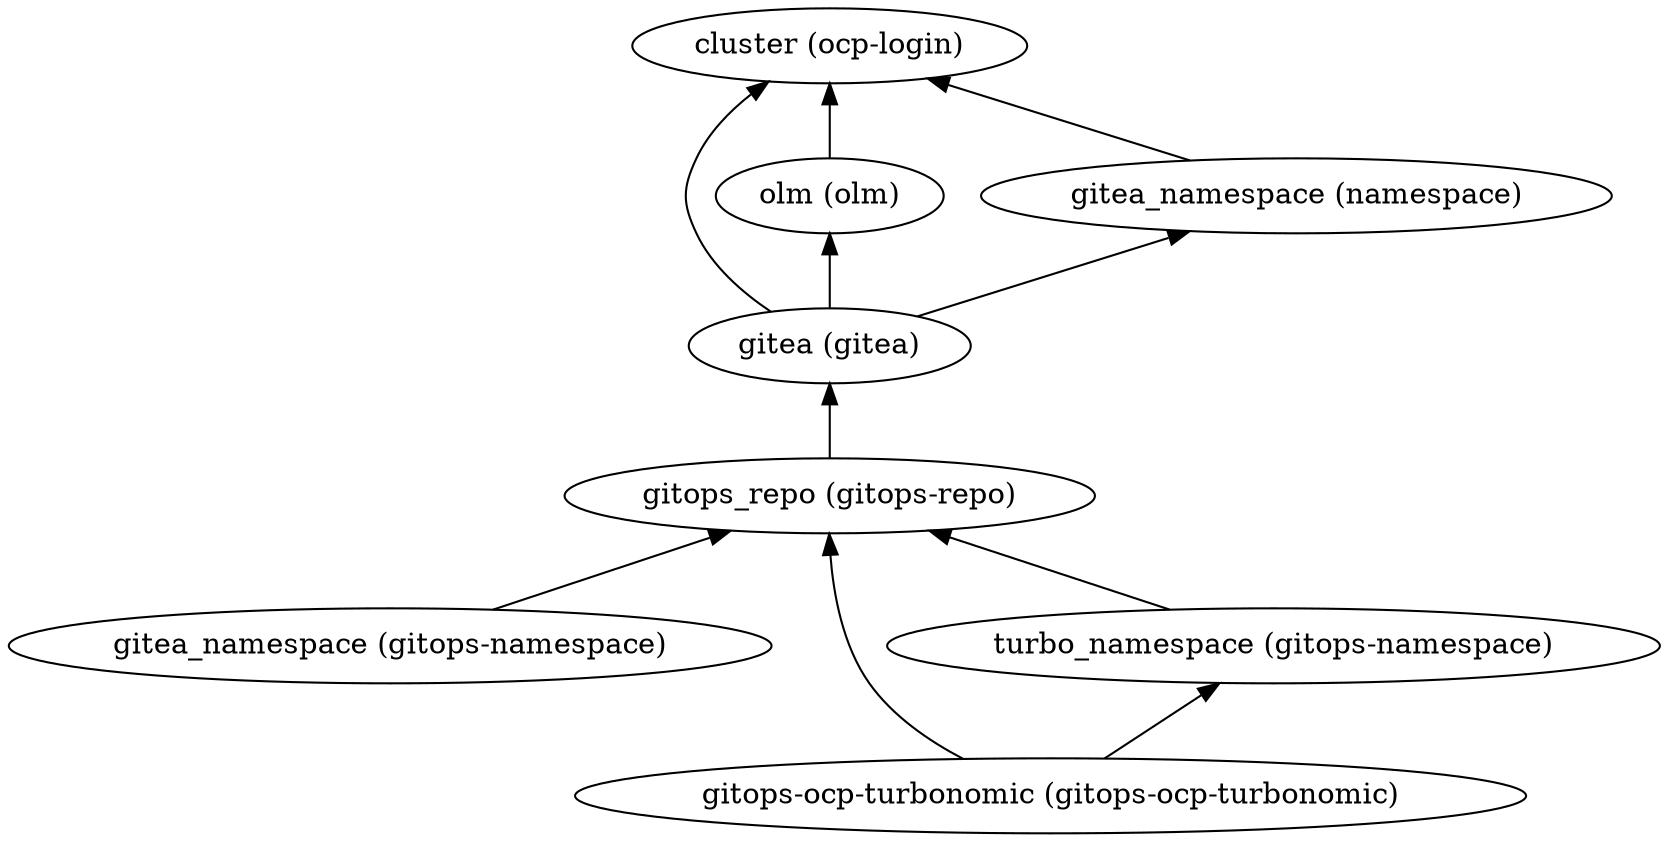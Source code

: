 digraph {
    rankdir="BT"
    "gitea (gitea)" -> "cluster (ocp-login)"
"gitea (gitea)" -> "olm (olm)"
"gitea (gitea)" -> "gitea_namespace (namespace)"
"gitea (gitea)"
"cluster (ocp-login)"
"olm (olm)" -> "cluster (ocp-login)"
"olm (olm)"
"gitea_namespace (namespace)" -> "cluster (ocp-login)"
"gitea_namespace (namespace)"
"gitea_namespace (gitops-namespace)" -> "gitops_repo (gitops-repo)"
"gitea_namespace (gitops-namespace)"
"gitops_repo (gitops-repo)" -> "gitea (gitea)"
"gitops_repo (gitops-repo)"
"turbo_namespace (gitops-namespace)" -> "gitops_repo (gitops-repo)"
"turbo_namespace (gitops-namespace)"
"gitops-ocp-turbonomic (gitops-ocp-turbonomic)" -> "gitops_repo (gitops-repo)"
"gitops-ocp-turbonomic (gitops-ocp-turbonomic)" -> "turbo_namespace (gitops-namespace)"
"gitops-ocp-turbonomic (gitops-ocp-turbonomic)"
  }